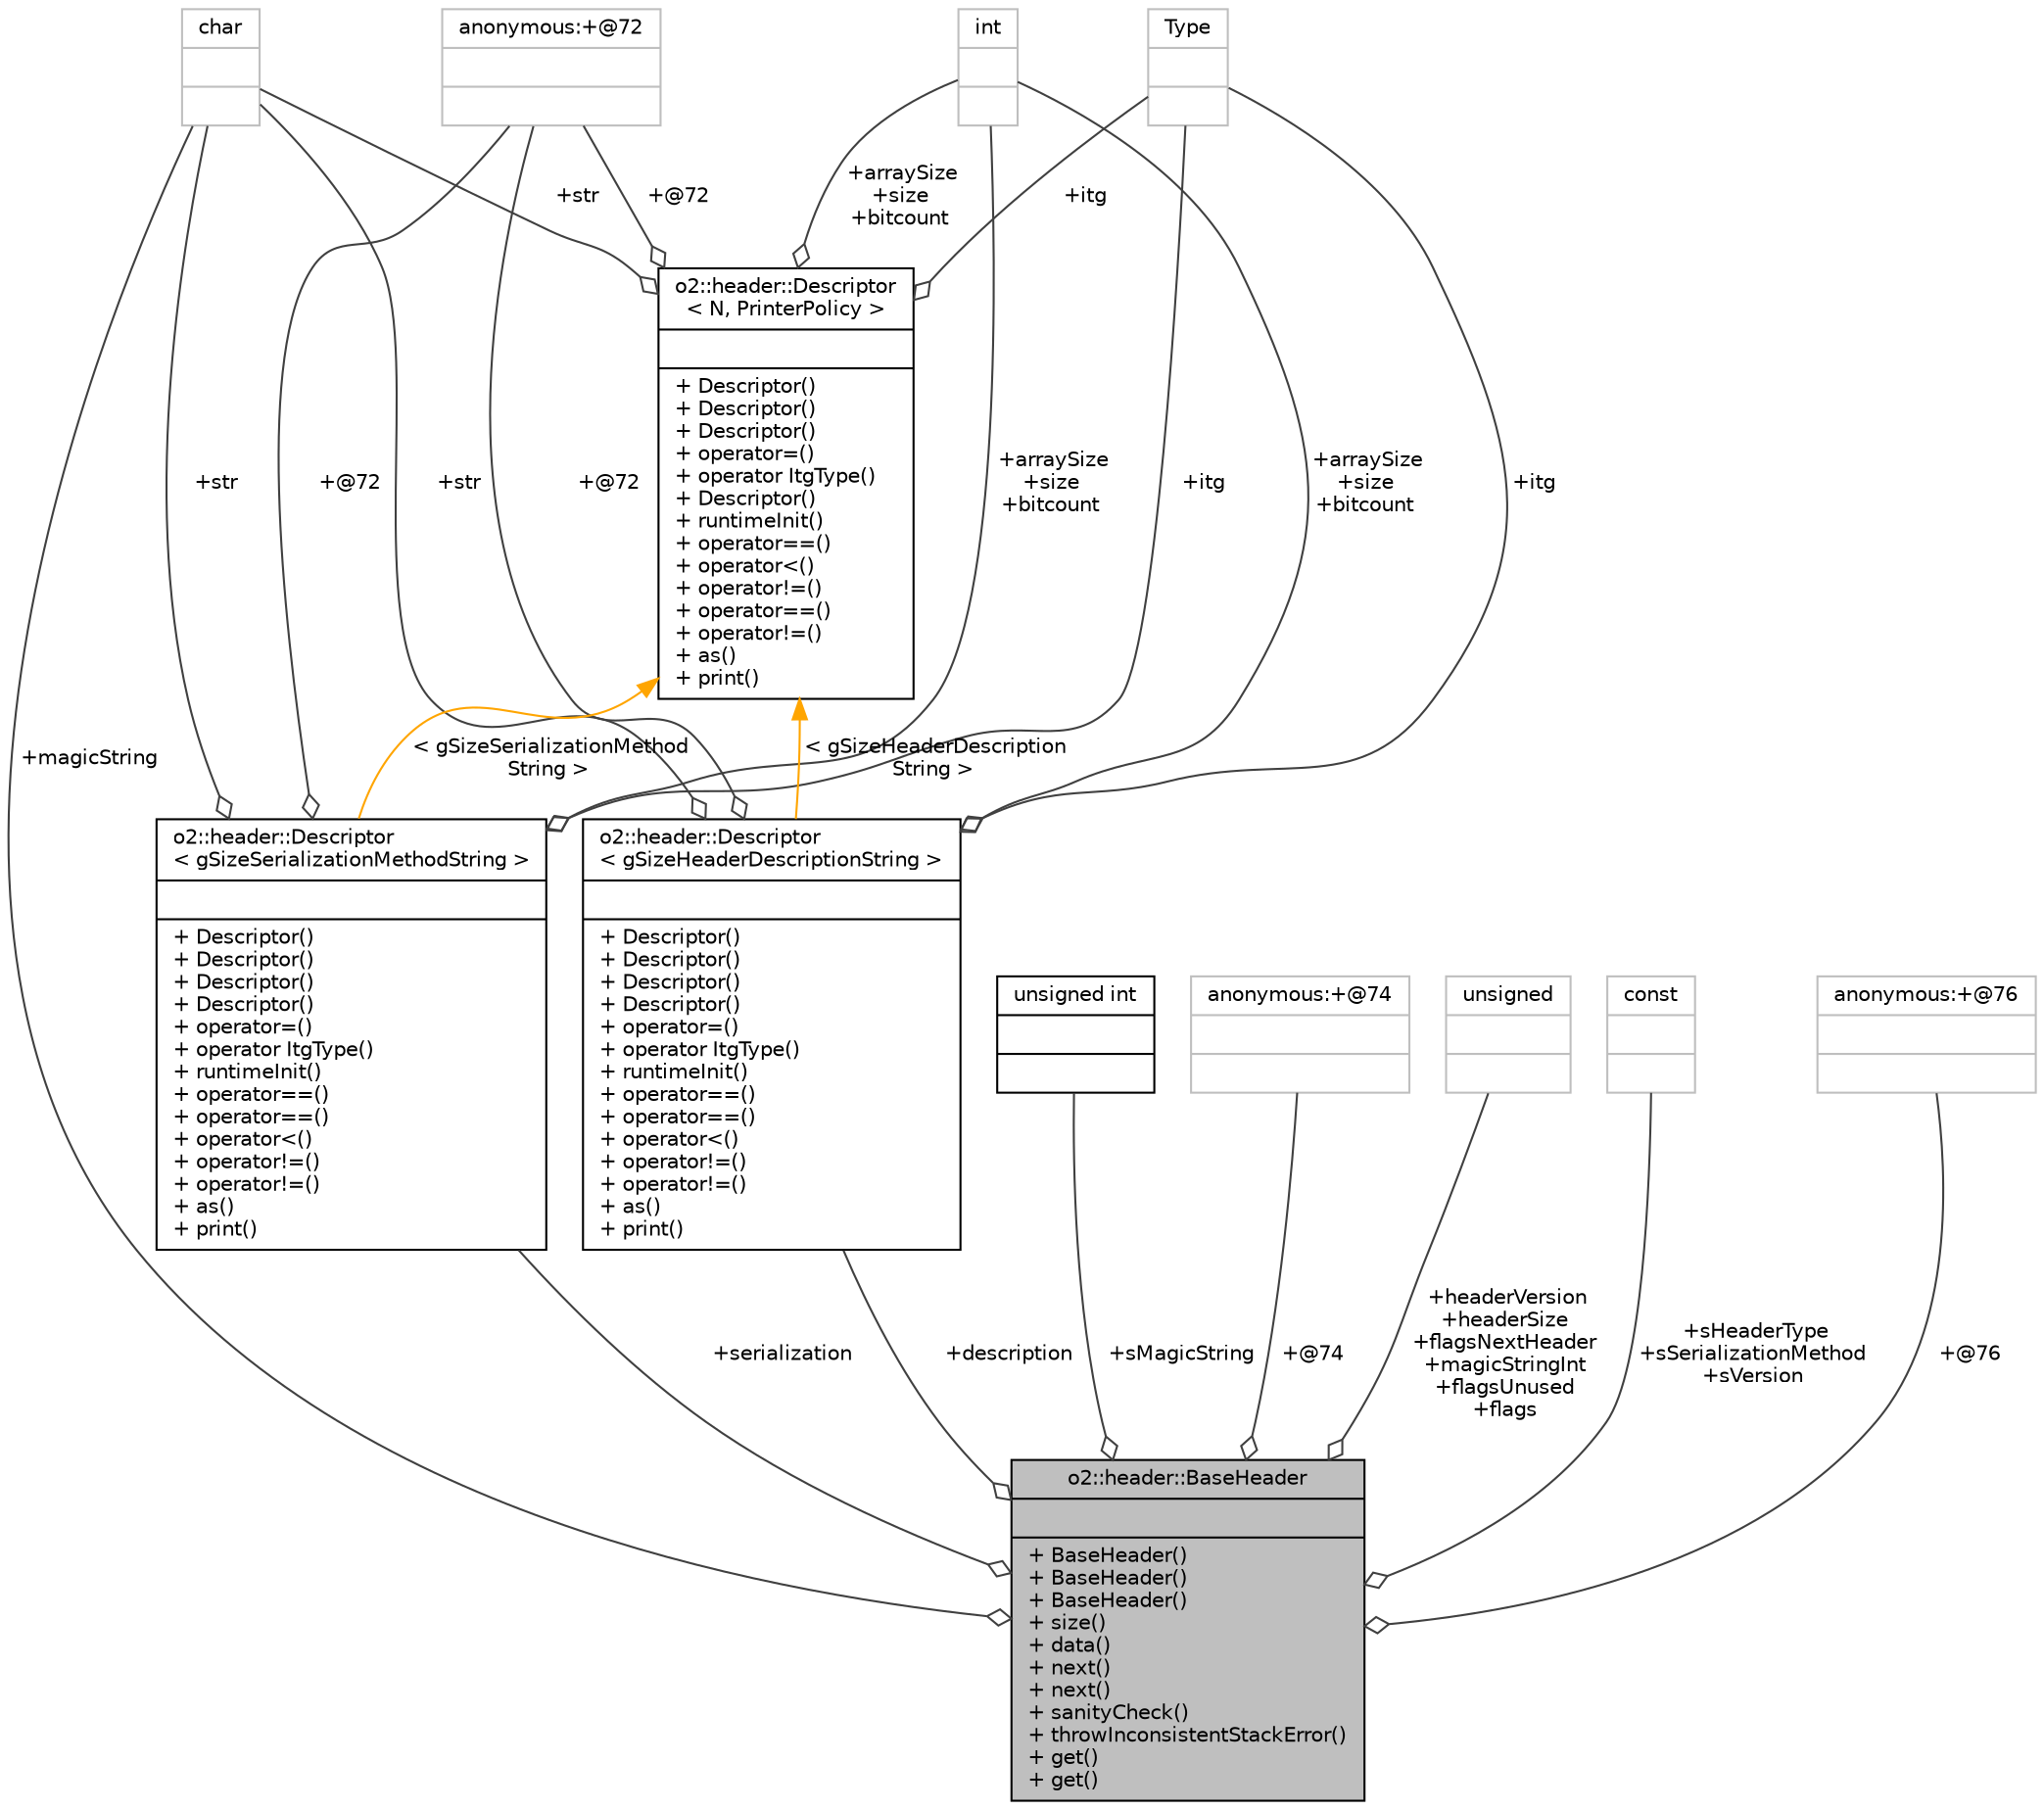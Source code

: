 digraph "o2::header::BaseHeader"
{
 // INTERACTIVE_SVG=YES
  bgcolor="transparent";
  edge [fontname="Helvetica",fontsize="10",labelfontname="Helvetica",labelfontsize="10"];
  node [fontname="Helvetica",fontsize="10",shape=record];
  Node14 [label="{o2::header::BaseHeader\n||+ BaseHeader()\l+ BaseHeader()\l+ BaseHeader()\l+ size()\l+ data()\l+ next()\l+ next()\l+ sanityCheck()\l+ throwInconsistentStackError()\l+ get()\l+ get()\l}",height=0.2,width=0.4,color="black", fillcolor="grey75", style="filled", fontcolor="black"];
  Node15 -> Node14 [color="grey25",fontsize="10",style="solid",label=" +description" ,arrowhead="odiamond",fontname="Helvetica"];
  Node15 [label="{o2::header::Descriptor\l\< gSizeHeaderDescriptionString \>\n||+ Descriptor()\l+ Descriptor()\l+ Descriptor()\l+ Descriptor()\l+ operator=()\l+ operator ItgType()\l+ runtimeInit()\l+ operator==()\l+ operator==()\l+ operator\<()\l+ operator!=()\l+ operator!=()\l+ as()\l+ print()\l}",height=0.2,width=0.4,color="black",URL="$d9/db3/structo2_1_1header_1_1Descriptor.html"];
  Node16 -> Node15 [color="grey25",fontsize="10",style="solid",label=" +itg" ,arrowhead="odiamond",fontname="Helvetica"];
  Node16 [label="{Type\n||}",height=0.2,width=0.4,color="grey75"];
  Node17 -> Node15 [color="grey25",fontsize="10",style="solid",label=" +str" ,arrowhead="odiamond",fontname="Helvetica"];
  Node17 [label="{char\n||}",height=0.2,width=0.4,color="grey75"];
  Node18 -> Node15 [color="grey25",fontsize="10",style="solid",label=" +arraySize\n+size\n+bitcount" ,arrowhead="odiamond",fontname="Helvetica"];
  Node18 [label="{int\n||}",height=0.2,width=0.4,color="grey75"];
  Node19 -> Node15 [color="grey25",fontsize="10",style="solid",label=" +@72" ,arrowhead="odiamond",fontname="Helvetica"];
  Node19 [label="{anonymous:+@72\n||}",height=0.2,width=0.4,color="grey75"];
  Node20 -> Node15 [dir="back",color="orange",fontsize="10",style="solid",label=" \< gSizeHeaderDescription\lString \>" ,fontname="Helvetica"];
  Node20 [label="{o2::header::Descriptor\l\< N, PrinterPolicy \>\n||+ Descriptor()\l+ Descriptor()\l+ Descriptor()\l+ operator=()\l+ operator ItgType()\l+ Descriptor()\l+ runtimeInit()\l+ operator==()\l+ operator\<()\l+ operator!=()\l+ operator==()\l+ operator!=()\l+ as()\l+ print()\l}",height=0.2,width=0.4,color="black",URL="$d9/db3/structo2_1_1header_1_1Descriptor.html"];
  Node16 -> Node20 [color="grey25",fontsize="10",style="solid",label=" +itg" ,arrowhead="odiamond",fontname="Helvetica"];
  Node17 -> Node20 [color="grey25",fontsize="10",style="solid",label=" +str" ,arrowhead="odiamond",fontname="Helvetica"];
  Node18 -> Node20 [color="grey25",fontsize="10",style="solid",label=" +arraySize\n+size\n+bitcount" ,arrowhead="odiamond",fontname="Helvetica"];
  Node19 -> Node20 [color="grey25",fontsize="10",style="solid",label=" +@72" ,arrowhead="odiamond",fontname="Helvetica"];
  Node17 -> Node14 [color="grey25",fontsize="10",style="solid",label=" +magicString" ,arrowhead="odiamond",fontname="Helvetica"];
  Node21 -> Node14 [color="grey25",fontsize="10",style="solid",label=" +serialization" ,arrowhead="odiamond",fontname="Helvetica"];
  Node21 [label="{o2::header::Descriptor\l\< gSizeSerializationMethodString \>\n||+ Descriptor()\l+ Descriptor()\l+ Descriptor()\l+ Descriptor()\l+ operator=()\l+ operator ItgType()\l+ runtimeInit()\l+ operator==()\l+ operator==()\l+ operator\<()\l+ operator!=()\l+ operator!=()\l+ as()\l+ print()\l}",height=0.2,width=0.4,color="black",URL="$d9/db3/structo2_1_1header_1_1Descriptor.html"];
  Node16 -> Node21 [color="grey25",fontsize="10",style="solid",label=" +itg" ,arrowhead="odiamond",fontname="Helvetica"];
  Node17 -> Node21 [color="grey25",fontsize="10",style="solid",label=" +str" ,arrowhead="odiamond",fontname="Helvetica"];
  Node18 -> Node21 [color="grey25",fontsize="10",style="solid",label=" +arraySize\n+size\n+bitcount" ,arrowhead="odiamond",fontname="Helvetica"];
  Node19 -> Node21 [color="grey25",fontsize="10",style="solid",label=" +@72" ,arrowhead="odiamond",fontname="Helvetica"];
  Node20 -> Node21 [dir="back",color="orange",fontsize="10",style="solid",label=" \< gSizeSerializationMethod\lString \>" ,fontname="Helvetica"];
  Node22 -> Node14 [color="grey25",fontsize="10",style="solid",label=" +sMagicString" ,arrowhead="odiamond",fontname="Helvetica"];
  Node22 [label="{unsigned int\n||}",height=0.2,width=0.4,color="black",URL="$d2/d5f/classunsigned_01int.html"];
  Node23 -> Node14 [color="grey25",fontsize="10",style="solid",label=" +@74" ,arrowhead="odiamond",fontname="Helvetica"];
  Node23 [label="{anonymous:+@74\n||}",height=0.2,width=0.4,color="grey75"];
  Node24 -> Node14 [color="grey25",fontsize="10",style="solid",label=" +headerVersion\n+headerSize\n+flagsNextHeader\n+magicStringInt\n+flagsUnused\n+flags" ,arrowhead="odiamond",fontname="Helvetica"];
  Node24 [label="{unsigned\n||}",height=0.2,width=0.4,color="grey75"];
  Node25 -> Node14 [color="grey25",fontsize="10",style="solid",label=" +sHeaderType\n+sSerializationMethod\n+sVersion" ,arrowhead="odiamond",fontname="Helvetica"];
  Node25 [label="{const\n||}",height=0.2,width=0.4,color="grey75"];
  Node26 -> Node14 [color="grey25",fontsize="10",style="solid",label=" +@76" ,arrowhead="odiamond",fontname="Helvetica"];
  Node26 [label="{anonymous:+@76\n||}",height=0.2,width=0.4,color="grey75"];
}
